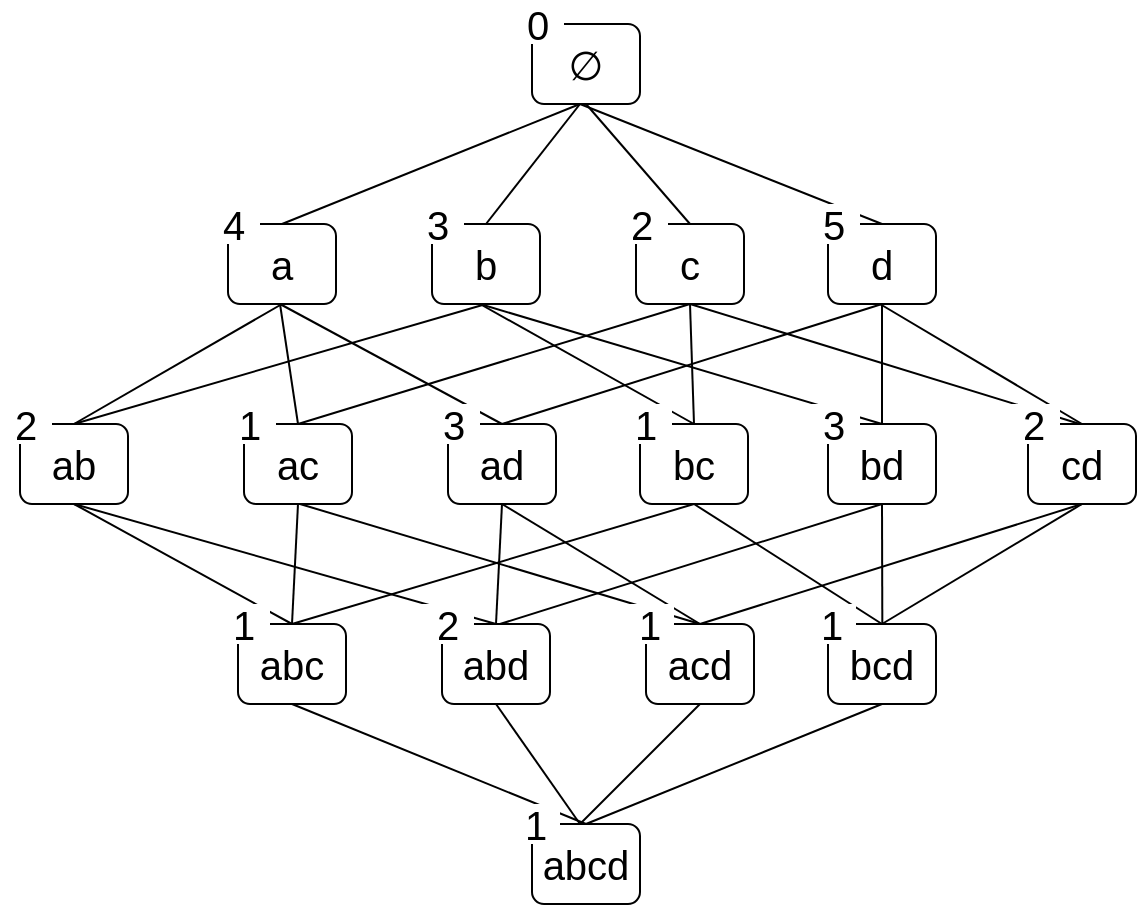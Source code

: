 <mxfile version="20.2.8" type="github">
  <diagram id="D8J47J05KhcmDfUMjtQ6" name="Page-1">
    <mxGraphModel dx="848" dy="598" grid="1" gridSize="10" guides="1" tooltips="1" connect="1" arrows="1" fold="1" page="1" pageScale="1" pageWidth="827" pageHeight="1169" math="0" shadow="0">
      <root>
        <mxCell id="0" />
        <mxCell id="1" parent="0" />
        <mxCell id="k7m_8FGUSV61DsyAJjcT-50" style="edgeStyle=none;rounded=0;orthogonalLoop=1;jettySize=auto;html=1;entryX=0.5;entryY=0;entryDx=0;entryDy=0;fontSize=20;endArrow=none;endFill=0;" edge="1" parent="1" target="k7m_8FGUSV61DsyAJjcT-18">
          <mxGeometry relative="1" as="geometry">
            <mxPoint x="360" y="160" as="sourcePoint" />
          </mxGeometry>
        </mxCell>
        <mxCell id="k7m_8FGUSV61DsyAJjcT-1" value="&lt;span style=&quot;font-size: 20px;&quot;&gt;∅&lt;/span&gt;" style="rounded=1;whiteSpace=wrap;html=1;" vertex="1" parent="1">
          <mxGeometry x="336" y="120" width="54" height="40" as="geometry" />
        </mxCell>
        <mxCell id="k7m_8FGUSV61DsyAJjcT-2" value="&lt;font style=&quot;font-size: 20px;&quot;&gt;0&lt;/font&gt;" style="text;html=1;align=center;verticalAlign=middle;whiteSpace=wrap;rounded=0;fillColor=default;" vertex="1" parent="1">
          <mxGeometry x="326" y="110" width="26" height="20" as="geometry" />
        </mxCell>
        <mxCell id="k7m_8FGUSV61DsyAJjcT-18" value="&lt;span style=&quot;font-size: 20px;&quot;&gt;a&lt;/span&gt;" style="rounded=1;whiteSpace=wrap;html=1;" vertex="1" parent="1">
          <mxGeometry x="184" y="220" width="54" height="40" as="geometry" />
        </mxCell>
        <mxCell id="k7m_8FGUSV61DsyAJjcT-19" value="&lt;font style=&quot;font-size: 20px;&quot;&gt;4&lt;/font&gt;" style="text;html=1;align=center;verticalAlign=middle;whiteSpace=wrap;rounded=0;fillColor=default;" vertex="1" parent="1">
          <mxGeometry x="174" y="210" width="26" height="20" as="geometry" />
        </mxCell>
        <mxCell id="k7m_8FGUSV61DsyAJjcT-51" style="edgeStyle=none;rounded=0;orthogonalLoop=1;jettySize=auto;html=1;exitX=0.5;exitY=0;exitDx=0;exitDy=0;fontSize=20;endArrow=none;endFill=0;" edge="1" parent="1" source="k7m_8FGUSV61DsyAJjcT-20">
          <mxGeometry relative="1" as="geometry">
            <mxPoint x="360" y="160" as="targetPoint" />
          </mxGeometry>
        </mxCell>
        <mxCell id="k7m_8FGUSV61DsyAJjcT-20" value="&lt;span style=&quot;font-size: 20px;&quot;&gt;b&lt;/span&gt;" style="rounded=1;whiteSpace=wrap;html=1;" vertex="1" parent="1">
          <mxGeometry x="286" y="220" width="54" height="40" as="geometry" />
        </mxCell>
        <mxCell id="k7m_8FGUSV61DsyAJjcT-21" value="&lt;font style=&quot;font-size: 20px;&quot;&gt;3&lt;/font&gt;" style="text;html=1;align=center;verticalAlign=middle;whiteSpace=wrap;rounded=0;fillColor=default;" vertex="1" parent="1">
          <mxGeometry x="276" y="210" width="26" height="20" as="geometry" />
        </mxCell>
        <mxCell id="k7m_8FGUSV61DsyAJjcT-52" style="edgeStyle=none;rounded=0;orthogonalLoop=1;jettySize=auto;html=1;exitX=0.5;exitY=0;exitDx=0;exitDy=0;entryX=0.5;entryY=1;entryDx=0;entryDy=0;fontSize=20;endArrow=none;endFill=0;" edge="1" parent="1" source="k7m_8FGUSV61DsyAJjcT-22" target="k7m_8FGUSV61DsyAJjcT-1">
          <mxGeometry relative="1" as="geometry" />
        </mxCell>
        <mxCell id="k7m_8FGUSV61DsyAJjcT-62" style="edgeStyle=none;rounded=0;orthogonalLoop=1;jettySize=auto;html=1;exitX=0.5;exitY=1;exitDx=0;exitDy=0;fontSize=20;endArrow=none;endFill=0;" edge="1" parent="1" source="k7m_8FGUSV61DsyAJjcT-22">
          <mxGeometry relative="1" as="geometry">
            <mxPoint x="610" y="320" as="targetPoint" />
          </mxGeometry>
        </mxCell>
        <mxCell id="k7m_8FGUSV61DsyAJjcT-22" value="&lt;span style=&quot;font-size: 20px;&quot;&gt;c&lt;/span&gt;" style="rounded=1;whiteSpace=wrap;html=1;" vertex="1" parent="1">
          <mxGeometry x="388" y="220" width="54" height="40" as="geometry" />
        </mxCell>
        <mxCell id="k7m_8FGUSV61DsyAJjcT-23" value="&lt;font style=&quot;font-size: 20px;&quot;&gt;2&lt;/font&gt;" style="text;html=1;align=center;verticalAlign=middle;whiteSpace=wrap;rounded=0;fillColor=default;" vertex="1" parent="1">
          <mxGeometry x="378" y="210" width="26" height="20" as="geometry" />
        </mxCell>
        <mxCell id="k7m_8FGUSV61DsyAJjcT-53" style="edgeStyle=none;rounded=0;orthogonalLoop=1;jettySize=auto;html=1;exitX=0.5;exitY=0;exitDx=0;exitDy=0;fontSize=20;endArrow=none;endFill=0;" edge="1" parent="1" source="k7m_8FGUSV61DsyAJjcT-24">
          <mxGeometry relative="1" as="geometry">
            <mxPoint x="360" y="160" as="targetPoint" />
          </mxGeometry>
        </mxCell>
        <mxCell id="k7m_8FGUSV61DsyAJjcT-24" value="&lt;span style=&quot;font-size: 20px;&quot;&gt;d&lt;/span&gt;" style="rounded=1;whiteSpace=wrap;html=1;" vertex="1" parent="1">
          <mxGeometry x="484" y="220" width="54" height="40" as="geometry" />
        </mxCell>
        <mxCell id="k7m_8FGUSV61DsyAJjcT-25" value="&lt;font style=&quot;font-size: 20px;&quot;&gt;5&lt;/font&gt;" style="text;html=1;align=center;verticalAlign=middle;whiteSpace=wrap;rounded=0;fillColor=default;" vertex="1" parent="1">
          <mxGeometry x="474" y="210" width="26" height="20" as="geometry" />
        </mxCell>
        <mxCell id="k7m_8FGUSV61DsyAJjcT-54" style="edgeStyle=none;rounded=0;orthogonalLoop=1;jettySize=auto;html=1;exitX=0.5;exitY=0;exitDx=0;exitDy=0;entryX=0.5;entryY=1;entryDx=0;entryDy=0;fontSize=20;endArrow=none;endFill=0;" edge="1" parent="1" source="k7m_8FGUSV61DsyAJjcT-26" target="k7m_8FGUSV61DsyAJjcT-18">
          <mxGeometry relative="1" as="geometry" />
        </mxCell>
        <mxCell id="k7m_8FGUSV61DsyAJjcT-57" style="edgeStyle=none;rounded=0;orthogonalLoop=1;jettySize=auto;html=1;exitX=0.5;exitY=0;exitDx=0;exitDy=0;entryX=0.5;entryY=1;entryDx=0;entryDy=0;fontSize=20;endArrow=none;endFill=0;" edge="1" parent="1" source="k7m_8FGUSV61DsyAJjcT-26" target="k7m_8FGUSV61DsyAJjcT-20">
          <mxGeometry relative="1" as="geometry" />
        </mxCell>
        <mxCell id="k7m_8FGUSV61DsyAJjcT-66" style="edgeStyle=none;rounded=0;orthogonalLoop=1;jettySize=auto;html=1;exitX=0.5;exitY=1;exitDx=0;exitDy=0;entryX=0.5;entryY=0;entryDx=0;entryDy=0;fontSize=20;endArrow=none;endFill=0;" edge="1" parent="1" source="k7m_8FGUSV61DsyAJjcT-26" target="k7m_8FGUSV61DsyAJjcT-38">
          <mxGeometry relative="1" as="geometry" />
        </mxCell>
        <mxCell id="k7m_8FGUSV61DsyAJjcT-67" style="edgeStyle=none;rounded=0;orthogonalLoop=1;jettySize=auto;html=1;exitX=0.5;exitY=1;exitDx=0;exitDy=0;entryX=0.5;entryY=0;entryDx=0;entryDy=0;fontSize=20;endArrow=none;endFill=0;" edge="1" parent="1" source="k7m_8FGUSV61DsyAJjcT-26" target="k7m_8FGUSV61DsyAJjcT-40">
          <mxGeometry relative="1" as="geometry" />
        </mxCell>
        <mxCell id="k7m_8FGUSV61DsyAJjcT-26" value="&lt;span style=&quot;font-size: 20px;&quot;&gt;ab&lt;/span&gt;" style="rounded=1;whiteSpace=wrap;html=1;" vertex="1" parent="1">
          <mxGeometry x="80" y="320" width="54" height="40" as="geometry" />
        </mxCell>
        <mxCell id="k7m_8FGUSV61DsyAJjcT-27" value="&lt;font style=&quot;font-size: 20px;&quot;&gt;2&lt;/font&gt;" style="text;html=1;align=center;verticalAlign=middle;whiteSpace=wrap;rounded=0;fillColor=default;" vertex="1" parent="1">
          <mxGeometry x="70" y="310" width="26" height="20" as="geometry" />
        </mxCell>
        <mxCell id="k7m_8FGUSV61DsyAJjcT-55" style="edgeStyle=none;rounded=0;orthogonalLoop=1;jettySize=auto;html=1;exitX=0.5;exitY=0;exitDx=0;exitDy=0;fontSize=20;endArrow=none;endFill=0;" edge="1" parent="1" source="k7m_8FGUSV61DsyAJjcT-28">
          <mxGeometry relative="1" as="geometry">
            <mxPoint x="210" y="260" as="targetPoint" />
          </mxGeometry>
        </mxCell>
        <mxCell id="k7m_8FGUSV61DsyAJjcT-59" style="edgeStyle=none;rounded=0;orthogonalLoop=1;jettySize=auto;html=1;exitX=0.5;exitY=0;exitDx=0;exitDy=0;entryX=0.5;entryY=1;entryDx=0;entryDy=0;fontSize=20;endArrow=none;endFill=0;" edge="1" parent="1" source="k7m_8FGUSV61DsyAJjcT-28" target="k7m_8FGUSV61DsyAJjcT-22">
          <mxGeometry relative="1" as="geometry" />
        </mxCell>
        <mxCell id="k7m_8FGUSV61DsyAJjcT-70" style="edgeStyle=none;rounded=0;orthogonalLoop=1;jettySize=auto;html=1;exitX=0.5;exitY=1;exitDx=0;exitDy=0;entryX=0.5;entryY=0;entryDx=0;entryDy=0;fontSize=20;endArrow=none;endFill=0;" edge="1" parent="1" source="k7m_8FGUSV61DsyAJjcT-28" target="k7m_8FGUSV61DsyAJjcT-38">
          <mxGeometry relative="1" as="geometry" />
        </mxCell>
        <mxCell id="k7m_8FGUSV61DsyAJjcT-28" value="&lt;span style=&quot;font-size: 20px;&quot;&gt;ac&lt;/span&gt;" style="rounded=1;whiteSpace=wrap;html=1;" vertex="1" parent="1">
          <mxGeometry x="192" y="320" width="54" height="40" as="geometry" />
        </mxCell>
        <mxCell id="k7m_8FGUSV61DsyAJjcT-29" value="&lt;font style=&quot;font-size: 20px;&quot;&gt;1&lt;/font&gt;" style="text;html=1;align=center;verticalAlign=middle;whiteSpace=wrap;rounded=0;fillColor=default;" vertex="1" parent="1">
          <mxGeometry x="182" y="310" width="26" height="20" as="geometry" />
        </mxCell>
        <mxCell id="k7m_8FGUSV61DsyAJjcT-56" style="edgeStyle=none;rounded=0;orthogonalLoop=1;jettySize=auto;html=1;exitX=0.5;exitY=0;exitDx=0;exitDy=0;fontSize=20;endArrow=none;endFill=0;" edge="1" parent="1" source="k7m_8FGUSV61DsyAJjcT-30">
          <mxGeometry relative="1" as="geometry">
            <mxPoint x="210" y="260" as="targetPoint" />
          </mxGeometry>
        </mxCell>
        <mxCell id="k7m_8FGUSV61DsyAJjcT-60" style="edgeStyle=none;rounded=0;orthogonalLoop=1;jettySize=auto;html=1;exitX=0.5;exitY=0;exitDx=0;exitDy=0;entryX=0.5;entryY=1;entryDx=0;entryDy=0;fontSize=20;endArrow=none;endFill=0;" edge="1" parent="1" source="k7m_8FGUSV61DsyAJjcT-30" target="k7m_8FGUSV61DsyAJjcT-24">
          <mxGeometry relative="1" as="geometry" />
        </mxCell>
        <mxCell id="k7m_8FGUSV61DsyAJjcT-72" style="edgeStyle=none;rounded=0;orthogonalLoop=1;jettySize=auto;html=1;exitX=0.5;exitY=1;exitDx=0;exitDy=0;entryX=0.5;entryY=0;entryDx=0;entryDy=0;fontSize=20;endArrow=none;endFill=0;" edge="1" parent="1" source="k7m_8FGUSV61DsyAJjcT-30" target="k7m_8FGUSV61DsyAJjcT-40">
          <mxGeometry relative="1" as="geometry" />
        </mxCell>
        <mxCell id="k7m_8FGUSV61DsyAJjcT-73" style="edgeStyle=none;rounded=0;orthogonalLoop=1;jettySize=auto;html=1;exitX=0.5;exitY=1;exitDx=0;exitDy=0;entryX=0.5;entryY=0;entryDx=0;entryDy=0;fontSize=20;endArrow=none;endFill=0;" edge="1" parent="1" source="k7m_8FGUSV61DsyAJjcT-30" target="k7m_8FGUSV61DsyAJjcT-48">
          <mxGeometry relative="1" as="geometry" />
        </mxCell>
        <mxCell id="k7m_8FGUSV61DsyAJjcT-30" value="&lt;span style=&quot;font-size: 20px;&quot;&gt;ad&lt;/span&gt;" style="rounded=1;whiteSpace=wrap;html=1;" vertex="1" parent="1">
          <mxGeometry x="294" y="320" width="54" height="40" as="geometry" />
        </mxCell>
        <mxCell id="k7m_8FGUSV61DsyAJjcT-31" value="&lt;span style=&quot;font-size: 20px;&quot;&gt;3&lt;/span&gt;" style="text;html=1;align=center;verticalAlign=middle;whiteSpace=wrap;rounded=0;fillColor=default;" vertex="1" parent="1">
          <mxGeometry x="284" y="310" width="26" height="20" as="geometry" />
        </mxCell>
        <mxCell id="k7m_8FGUSV61DsyAJjcT-58" style="edgeStyle=none;rounded=0;orthogonalLoop=1;jettySize=auto;html=1;exitX=0.5;exitY=0;exitDx=0;exitDy=0;fontSize=20;endArrow=none;endFill=0;" edge="1" parent="1" source="k7m_8FGUSV61DsyAJjcT-32">
          <mxGeometry relative="1" as="geometry">
            <mxPoint x="310" y="260" as="targetPoint" />
          </mxGeometry>
        </mxCell>
        <mxCell id="k7m_8FGUSV61DsyAJjcT-65" style="edgeStyle=none;rounded=0;orthogonalLoop=1;jettySize=auto;html=1;exitX=0.5;exitY=0;exitDx=0;exitDy=0;entryX=0.5;entryY=1;entryDx=0;entryDy=0;fontSize=20;endArrow=none;endFill=0;" edge="1" parent="1" source="k7m_8FGUSV61DsyAJjcT-32" target="k7m_8FGUSV61DsyAJjcT-22">
          <mxGeometry relative="1" as="geometry" />
        </mxCell>
        <mxCell id="k7m_8FGUSV61DsyAJjcT-74" style="edgeStyle=none;rounded=0;orthogonalLoop=1;jettySize=auto;html=1;exitX=0.5;exitY=1;exitDx=0;exitDy=0;entryX=0.5;entryY=0;entryDx=0;entryDy=0;fontSize=20;endArrow=none;endFill=0;" edge="1" parent="1" source="k7m_8FGUSV61DsyAJjcT-32" target="k7m_8FGUSV61DsyAJjcT-38">
          <mxGeometry relative="1" as="geometry" />
        </mxCell>
        <mxCell id="k7m_8FGUSV61DsyAJjcT-75" style="edgeStyle=none;rounded=0;orthogonalLoop=1;jettySize=auto;html=1;exitX=0.5;exitY=1;exitDx=0;exitDy=0;entryX=0.5;entryY=0;entryDx=0;entryDy=0;fontSize=20;endArrow=none;endFill=0;" edge="1" parent="1" source="k7m_8FGUSV61DsyAJjcT-32" target="k7m_8FGUSV61DsyAJjcT-44">
          <mxGeometry relative="1" as="geometry" />
        </mxCell>
        <mxCell id="k7m_8FGUSV61DsyAJjcT-32" value="&lt;span style=&quot;font-size: 20px;&quot;&gt;bc&lt;/span&gt;" style="rounded=1;whiteSpace=wrap;html=1;" vertex="1" parent="1">
          <mxGeometry x="390" y="320" width="54" height="40" as="geometry" />
        </mxCell>
        <mxCell id="k7m_8FGUSV61DsyAJjcT-33" value="&lt;font style=&quot;font-size: 20px;&quot;&gt;1&lt;/font&gt;" style="text;html=1;align=center;verticalAlign=middle;whiteSpace=wrap;rounded=0;fillColor=default;" vertex="1" parent="1">
          <mxGeometry x="380" y="310" width="26" height="20" as="geometry" />
        </mxCell>
        <mxCell id="k7m_8FGUSV61DsyAJjcT-63" style="edgeStyle=none;rounded=0;orthogonalLoop=1;jettySize=auto;html=1;exitX=0.5;exitY=0;exitDx=0;exitDy=0;entryX=0.5;entryY=1;entryDx=0;entryDy=0;fontSize=20;endArrow=none;endFill=0;" edge="1" parent="1" source="k7m_8FGUSV61DsyAJjcT-34" target="k7m_8FGUSV61DsyAJjcT-24">
          <mxGeometry relative="1" as="geometry" />
        </mxCell>
        <mxCell id="k7m_8FGUSV61DsyAJjcT-64" style="edgeStyle=none;rounded=0;orthogonalLoop=1;jettySize=auto;html=1;exitX=0.5;exitY=0;exitDx=0;exitDy=0;fontSize=20;endArrow=none;endFill=0;" edge="1" parent="1" source="k7m_8FGUSV61DsyAJjcT-34">
          <mxGeometry relative="1" as="geometry">
            <mxPoint x="310" y="260" as="targetPoint" />
          </mxGeometry>
        </mxCell>
        <mxCell id="k7m_8FGUSV61DsyAJjcT-76" style="edgeStyle=none;rounded=0;orthogonalLoop=1;jettySize=auto;html=1;exitX=0.5;exitY=1;exitDx=0;exitDy=0;fontSize=20;endArrow=none;endFill=0;" edge="1" parent="1" source="k7m_8FGUSV61DsyAJjcT-34">
          <mxGeometry relative="1" as="geometry">
            <mxPoint x="511.167" y="420" as="targetPoint" />
          </mxGeometry>
        </mxCell>
        <mxCell id="k7m_8FGUSV61DsyAJjcT-77" style="edgeStyle=none;rounded=0;orthogonalLoop=1;jettySize=auto;html=1;exitX=0.5;exitY=1;exitDx=0;exitDy=0;fontSize=20;endArrow=none;endFill=0;" edge="1" parent="1" source="k7m_8FGUSV61DsyAJjcT-34">
          <mxGeometry relative="1" as="geometry">
            <mxPoint x="320" y="420" as="targetPoint" />
          </mxGeometry>
        </mxCell>
        <mxCell id="k7m_8FGUSV61DsyAJjcT-34" value="&lt;span style=&quot;font-size: 20px;&quot;&gt;bd&lt;/span&gt;" style="rounded=1;whiteSpace=wrap;html=1;" vertex="1" parent="1">
          <mxGeometry x="484" y="320" width="54" height="40" as="geometry" />
        </mxCell>
        <mxCell id="k7m_8FGUSV61DsyAJjcT-35" value="&lt;span style=&quot;font-size: 20px;&quot;&gt;3&lt;/span&gt;" style="text;html=1;align=center;verticalAlign=middle;whiteSpace=wrap;rounded=0;fillColor=default;" vertex="1" parent="1">
          <mxGeometry x="474" y="310" width="26" height="20" as="geometry" />
        </mxCell>
        <mxCell id="k7m_8FGUSV61DsyAJjcT-61" style="edgeStyle=none;rounded=0;orthogonalLoop=1;jettySize=auto;html=1;exitX=0.5;exitY=0;exitDx=0;exitDy=0;fontSize=20;endArrow=none;endFill=0;" edge="1" parent="1" source="k7m_8FGUSV61DsyAJjcT-36">
          <mxGeometry relative="1" as="geometry">
            <mxPoint x="510" y="260" as="targetPoint" />
          </mxGeometry>
        </mxCell>
        <mxCell id="k7m_8FGUSV61DsyAJjcT-78" style="edgeStyle=none;rounded=0;orthogonalLoop=1;jettySize=auto;html=1;exitX=0.5;exitY=1;exitDx=0;exitDy=0;entryX=0.5;entryY=0;entryDx=0;entryDy=0;fontSize=20;endArrow=none;endFill=0;" edge="1" parent="1" source="k7m_8FGUSV61DsyAJjcT-36" target="k7m_8FGUSV61DsyAJjcT-48">
          <mxGeometry relative="1" as="geometry" />
        </mxCell>
        <mxCell id="k7m_8FGUSV61DsyAJjcT-79" style="edgeStyle=none;rounded=0;orthogonalLoop=1;jettySize=auto;html=1;exitX=0.5;exitY=1;exitDx=0;exitDy=0;entryX=0.5;entryY=0;entryDx=0;entryDy=0;fontSize=20;endArrow=none;endFill=0;" edge="1" parent="1" source="k7m_8FGUSV61DsyAJjcT-36" target="k7m_8FGUSV61DsyAJjcT-44">
          <mxGeometry relative="1" as="geometry" />
        </mxCell>
        <mxCell id="k7m_8FGUSV61DsyAJjcT-36" value="&lt;span style=&quot;font-size: 20px;&quot;&gt;cd&lt;/span&gt;" style="rounded=1;whiteSpace=wrap;html=1;" vertex="1" parent="1">
          <mxGeometry x="584" y="320" width="54" height="40" as="geometry" />
        </mxCell>
        <mxCell id="k7m_8FGUSV61DsyAJjcT-37" value="&lt;font style=&quot;font-size: 20px;&quot;&gt;2&lt;/font&gt;" style="text;html=1;align=center;verticalAlign=middle;whiteSpace=wrap;rounded=0;fillColor=default;" vertex="1" parent="1">
          <mxGeometry x="574" y="310" width="26" height="20" as="geometry" />
        </mxCell>
        <mxCell id="k7m_8FGUSV61DsyAJjcT-82" style="edgeStyle=none;rounded=0;orthogonalLoop=1;jettySize=auto;html=1;exitX=0.5;exitY=1;exitDx=0;exitDy=0;entryX=0.5;entryY=0;entryDx=0;entryDy=0;fontSize=20;endArrow=none;endFill=0;" edge="1" parent="1" source="k7m_8FGUSV61DsyAJjcT-38" target="k7m_8FGUSV61DsyAJjcT-80">
          <mxGeometry relative="1" as="geometry" />
        </mxCell>
        <mxCell id="k7m_8FGUSV61DsyAJjcT-38" value="&lt;span style=&quot;font-size: 20px;&quot;&gt;abc&lt;/span&gt;" style="rounded=1;whiteSpace=wrap;html=1;" vertex="1" parent="1">
          <mxGeometry x="189" y="420" width="54" height="40" as="geometry" />
        </mxCell>
        <mxCell id="k7m_8FGUSV61DsyAJjcT-39" value="&lt;font style=&quot;font-size: 20px;&quot;&gt;1&lt;/font&gt;" style="text;html=1;align=center;verticalAlign=middle;whiteSpace=wrap;rounded=0;fillColor=default;" vertex="1" parent="1">
          <mxGeometry x="179" y="410" width="26" height="20" as="geometry" />
        </mxCell>
        <mxCell id="k7m_8FGUSV61DsyAJjcT-83" style="edgeStyle=none;rounded=0;orthogonalLoop=1;jettySize=auto;html=1;exitX=0.5;exitY=1;exitDx=0;exitDy=0;fontSize=20;endArrow=none;endFill=0;" edge="1" parent="1" source="k7m_8FGUSV61DsyAJjcT-40">
          <mxGeometry relative="1" as="geometry">
            <mxPoint x="360" y="520" as="targetPoint" />
          </mxGeometry>
        </mxCell>
        <mxCell id="k7m_8FGUSV61DsyAJjcT-40" value="&lt;span style=&quot;font-size: 20px;&quot;&gt;abd&lt;/span&gt;" style="rounded=1;whiteSpace=wrap;html=1;" vertex="1" parent="1">
          <mxGeometry x="291" y="420" width="54" height="40" as="geometry" />
        </mxCell>
        <mxCell id="k7m_8FGUSV61DsyAJjcT-41" value="&lt;font style=&quot;font-size: 20px;&quot;&gt;2&lt;/font&gt;" style="text;html=1;align=center;verticalAlign=middle;whiteSpace=wrap;rounded=0;fillColor=default;" vertex="1" parent="1">
          <mxGeometry x="281" y="410" width="26" height="20" as="geometry" />
        </mxCell>
        <mxCell id="k7m_8FGUSV61DsyAJjcT-85" style="edgeStyle=none;rounded=0;orthogonalLoop=1;jettySize=auto;html=1;exitX=0.5;exitY=1;exitDx=0;exitDy=0;entryX=0.5;entryY=0;entryDx=0;entryDy=0;fontSize=20;endArrow=none;endFill=0;" edge="1" parent="1" source="k7m_8FGUSV61DsyAJjcT-44" target="k7m_8FGUSV61DsyAJjcT-80">
          <mxGeometry relative="1" as="geometry" />
        </mxCell>
        <mxCell id="k7m_8FGUSV61DsyAJjcT-44" value="&lt;span style=&quot;font-size: 20px;&quot;&gt;bcd&lt;/span&gt;" style="rounded=1;whiteSpace=wrap;html=1;" vertex="1" parent="1">
          <mxGeometry x="484" y="420" width="54" height="40" as="geometry" />
        </mxCell>
        <mxCell id="k7m_8FGUSV61DsyAJjcT-45" value="&lt;font style=&quot;font-size: 20px;&quot;&gt;1&lt;/font&gt;" style="text;html=1;align=center;verticalAlign=middle;whiteSpace=wrap;rounded=0;fillColor=default;" vertex="1" parent="1">
          <mxGeometry x="474" y="410" width="24" height="20" as="geometry" />
        </mxCell>
        <mxCell id="k7m_8FGUSV61DsyAJjcT-71" style="edgeStyle=none;rounded=0;orthogonalLoop=1;jettySize=auto;html=1;exitX=0.5;exitY=0;exitDx=0;exitDy=0;fontSize=20;endArrow=none;endFill=0;" edge="1" parent="1" source="k7m_8FGUSV61DsyAJjcT-48">
          <mxGeometry relative="1" as="geometry">
            <mxPoint x="220" y="360" as="targetPoint" />
          </mxGeometry>
        </mxCell>
        <mxCell id="k7m_8FGUSV61DsyAJjcT-84" style="edgeStyle=none;rounded=0;orthogonalLoop=1;jettySize=auto;html=1;exitX=0.5;exitY=1;exitDx=0;exitDy=0;fontSize=20;endArrow=none;endFill=0;" edge="1" parent="1" source="k7m_8FGUSV61DsyAJjcT-48">
          <mxGeometry relative="1" as="geometry">
            <mxPoint x="360" y="520" as="targetPoint" />
          </mxGeometry>
        </mxCell>
        <mxCell id="k7m_8FGUSV61DsyAJjcT-48" value="&lt;span style=&quot;font-size: 20px;&quot;&gt;acd&lt;/span&gt;" style="rounded=1;whiteSpace=wrap;html=1;" vertex="1" parent="1">
          <mxGeometry x="393" y="420" width="54" height="40" as="geometry" />
        </mxCell>
        <mxCell id="k7m_8FGUSV61DsyAJjcT-49" value="&lt;font style=&quot;font-size: 20px;&quot;&gt;1&lt;/font&gt;" style="text;html=1;align=center;verticalAlign=middle;whiteSpace=wrap;rounded=0;fillColor=default;" vertex="1" parent="1">
          <mxGeometry x="383" y="410" width="24" height="20" as="geometry" />
        </mxCell>
        <mxCell id="k7m_8FGUSV61DsyAJjcT-80" value="&lt;span style=&quot;font-size: 20px;&quot;&gt;abcd&lt;/span&gt;" style="rounded=1;whiteSpace=wrap;html=1;" vertex="1" parent="1">
          <mxGeometry x="336" y="520" width="54" height="40" as="geometry" />
        </mxCell>
        <mxCell id="k7m_8FGUSV61DsyAJjcT-81" value="&lt;font style=&quot;font-size: 20px;&quot;&gt;1&lt;/font&gt;" style="text;html=1;align=center;verticalAlign=middle;whiteSpace=wrap;rounded=0;fillColor=default;" vertex="1" parent="1">
          <mxGeometry x="326" y="510" width="24" height="20" as="geometry" />
        </mxCell>
      </root>
    </mxGraphModel>
  </diagram>
</mxfile>
